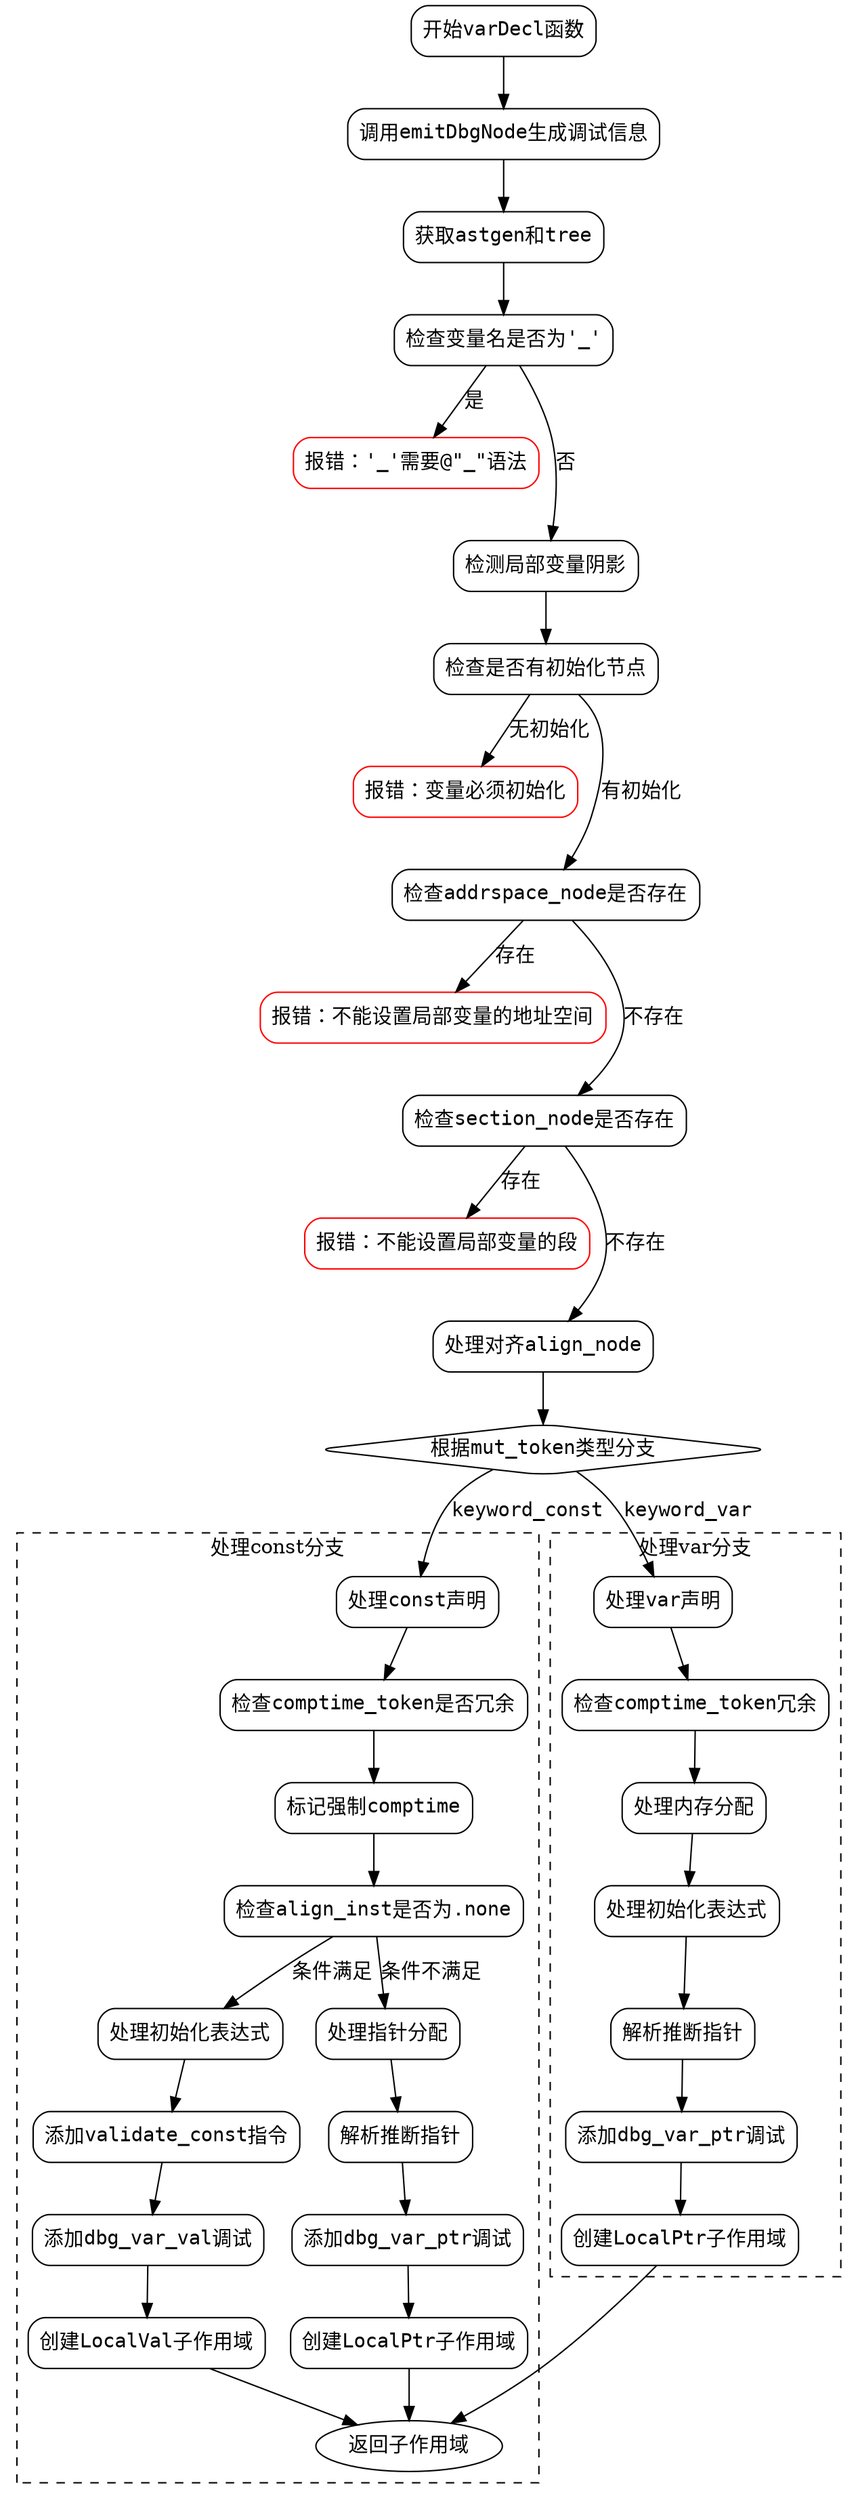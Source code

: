 
digraph flowchart {
    node [shape=rectangle, style="rounded", fontname="Courier"];
    edge [fontname="Courier"];

    start [label="开始varDecl函数"];
    emit_dbg [label="调用emitDbgNode生成调试信息"];
    get_astgen_tree [label="获取astgen和tree"];
    check_underscore [label="检查变量名是否为'_'"];
    error_underscore [label="报错：'_'需要@\"_\"语法", shape=box, color=red];
    detect_shadow [label="检测局部变量阴影"];
    check_init_node [label="检查是否有初始化节点"];
    error_no_init [label="报错：变量必须初始化", shape=box, color=red];
    check_addrspace [label="检查addrspace_node是否存在"];
    error_addrspace [label="报错：不能设置局部变量的地址空间", shape=box, color=red];
    check_section [label="检查section_node是否存在"];
    error_section [label="报错：不能设置局部变量的段", shape=box, color=red];
    handle_align [label="处理对齐align_node"];
    switch_mut_token [label="根据mut_token类型分支", shape=diamond];
    handle_const [label="处理const声明"];
    handle_var [label="处理var声明"];
    return_scope [label="返回子作用域"];

    start -> emit_dbg;
    emit_dbg -> get_astgen_tree;
    get_astgen_tree -> check_underscore;

    check_underscore -> error_underscore [label="是"];
    check_underscore -> detect_shadow [label="否"];
    error_underscore -> detect_shadow [style=invis];

    detect_shadow -> check_init_node;
    check_init_node -> error_no_init [label="无初始化"];
    check_init_node -> check_addrspace [label="有初始化"];
    error_no_init -> check_addrspace [style=invis];

    check_addrspace -> error_addrspace [label="存在"];
    check_addrspace -> check_section [label="不存在"];
    error_addrspace -> check_section [style=invis];

    check_section -> error_section [label="存在"];
    check_section -> handle_align [label="不存在"];
    error_section -> handle_align [style=invis];

    handle_align -> switch_mut_token;

    switch_mut_token -> handle_const [label="keyword_const"];
    switch_mut_token -> handle_var [label="keyword_var"];

    subgraph cluster_const {
        label="处理const分支";
        style=dashed;
        const_check_comptime [label="检查comptime_token是否冗余"];
        const_force_comptime [label="标记强制comptime"];
        const_check_align [label="检查align_inst是否为.none"];
        const_handle_init [label="处理初始化表达式"];
        const_add_validate [label="添加validate_const指令"];
        const_add_dbg_val [label="添加dbg_var_val调试"];
        const_create_scope_val [label="创建LocalVal子作用域"];
        const_handle_ptr [label="处理指针分配"];
        const_resolve_inferred [label="解析推断指针"];
        const_add_dbg_ptr [label="添加dbg_var_ptr调试"];
        const_create_scope_ptr [label="创建LocalPtr子作用域"];

        handle_const -> const_check_comptime;
        const_check_comptime -> const_force_comptime;
        const_force_comptime -> const_check_align;
        const_check_align -> const_handle_init [label="条件满足"];
        const_handle_init -> const_add_validate;
        const_add_validate -> const_add_dbg_val;
        const_add_dbg_val -> const_create_scope_val -> return_scope;

        const_check_align -> const_handle_ptr [label="条件不满足"];
        const_handle_ptr -> const_resolve_inferred;
        const_resolve_inferred -> const_add_dbg_ptr;
        const_add_dbg_ptr -> const_create_scope_ptr -> return_scope;
    }

    subgraph cluster_var {
        label="处理var分支";
        style=dashed;
        var_check_comptime [label="检查comptime_token冗余"];
        var_handle_alloc [label="处理内存分配"];
        var_handle_init [label="处理初始化表达式"];
        var_resolve_inferred [label="解析推断指针"];
        var_add_dbg_ptr [label="添加dbg_var_ptr调试"];
        var_create_scope_ptr [label="创建LocalPtr子作用域"];

        handle_var -> var_check_comptime;
        var_check_comptime -> var_handle_alloc;
        var_handle_alloc -> var_handle_init;
        var_handle_init -> var_resolve_inferred;
        var_resolve_inferred -> var_add_dbg_ptr;
        var_add_dbg_ptr -> var_create_scope_ptr -> return_scope;
    }

    return_scope [shape=ellipse];
}
